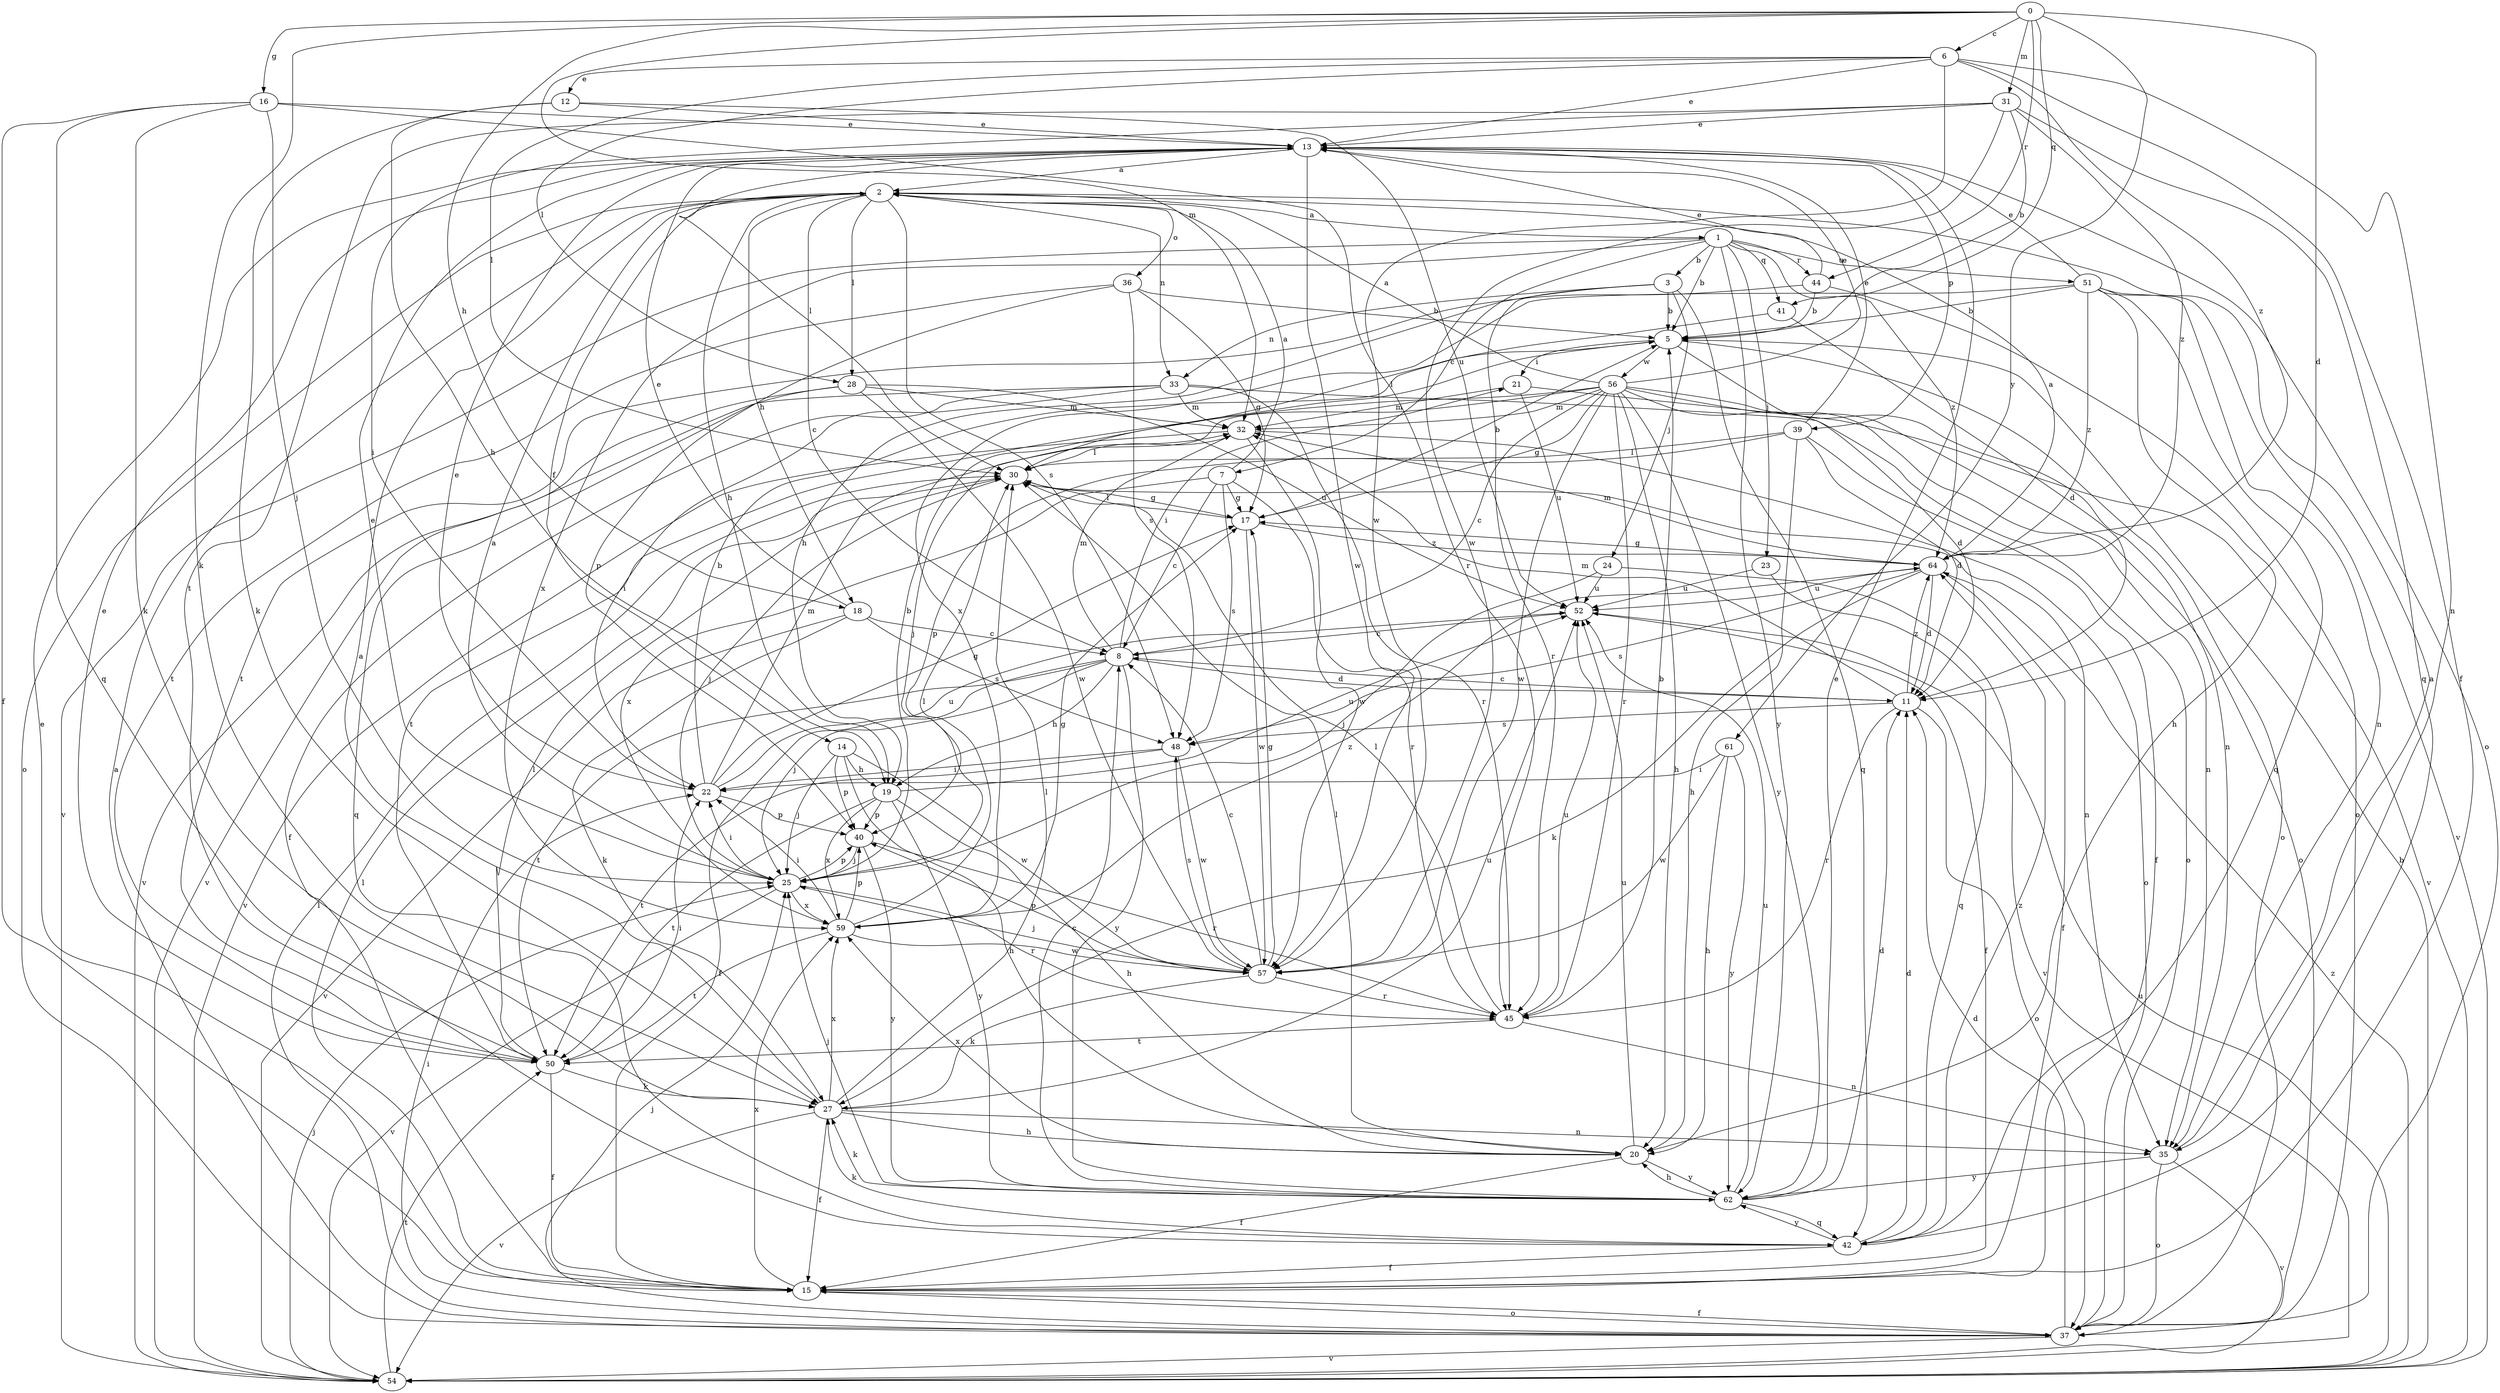strict digraph  {
0;
1;
2;
3;
5;
6;
7;
8;
11;
12;
13;
14;
15;
16;
17;
18;
19;
20;
21;
22;
23;
24;
25;
27;
28;
30;
31;
32;
33;
35;
36;
37;
39;
40;
41;
42;
44;
45;
48;
50;
51;
52;
54;
56;
57;
59;
61;
62;
64;
0 -> 6  [label=c];
0 -> 11  [label=d];
0 -> 16  [label=g];
0 -> 18  [label=h];
0 -> 27  [label=k];
0 -> 31  [label=m];
0 -> 32  [label=m];
0 -> 41  [label=q];
0 -> 44  [label=r];
0 -> 61  [label=y];
1 -> 3  [label=b];
1 -> 5  [label=b];
1 -> 7  [label=c];
1 -> 23  [label=j];
1 -> 41  [label=q];
1 -> 44  [label=r];
1 -> 51  [label=u];
1 -> 54  [label=v];
1 -> 59  [label=x];
1 -> 62  [label=y];
1 -> 64  [label=z];
2 -> 1  [label=a];
2 -> 8  [label=c];
2 -> 14  [label=f];
2 -> 18  [label=h];
2 -> 19  [label=h];
2 -> 28  [label=l];
2 -> 33  [label=n];
2 -> 36  [label=o];
2 -> 37  [label=o];
2 -> 48  [label=s];
3 -> 5  [label=b];
3 -> 19  [label=h];
3 -> 24  [label=j];
3 -> 33  [label=n];
3 -> 42  [label=q];
3 -> 45  [label=r];
5 -> 21  [label=i];
5 -> 35  [label=n];
5 -> 37  [label=o];
5 -> 56  [label=w];
6 -> 12  [label=e];
6 -> 13  [label=e];
6 -> 15  [label=f];
6 -> 28  [label=l];
6 -> 30  [label=l];
6 -> 35  [label=n];
6 -> 57  [label=w];
6 -> 64  [label=z];
7 -> 2  [label=a];
7 -> 8  [label=c];
7 -> 17  [label=g];
7 -> 45  [label=r];
7 -> 48  [label=s];
7 -> 59  [label=x];
8 -> 11  [label=d];
8 -> 15  [label=f];
8 -> 19  [label=h];
8 -> 21  [label=i];
8 -> 25  [label=j];
8 -> 32  [label=m];
8 -> 50  [label=t];
8 -> 62  [label=y];
11 -> 8  [label=c];
11 -> 32  [label=m];
11 -> 37  [label=o];
11 -> 45  [label=r];
11 -> 48  [label=s];
11 -> 64  [label=z];
12 -> 13  [label=e];
12 -> 19  [label=h];
12 -> 27  [label=k];
12 -> 52  [label=u];
13 -> 2  [label=a];
13 -> 30  [label=l];
13 -> 37  [label=o];
13 -> 39  [label=p];
13 -> 57  [label=w];
14 -> 19  [label=h];
14 -> 20  [label=h];
14 -> 25  [label=j];
14 -> 40  [label=p];
14 -> 57  [label=w];
15 -> 13  [label=e];
15 -> 30  [label=l];
15 -> 37  [label=o];
15 -> 59  [label=x];
16 -> 13  [label=e];
16 -> 15  [label=f];
16 -> 25  [label=j];
16 -> 27  [label=k];
16 -> 42  [label=q];
16 -> 45  [label=r];
17 -> 5  [label=b];
17 -> 30  [label=l];
17 -> 57  [label=w];
17 -> 64  [label=z];
18 -> 8  [label=c];
18 -> 13  [label=e];
18 -> 27  [label=k];
18 -> 48  [label=s];
18 -> 54  [label=v];
19 -> 20  [label=h];
19 -> 40  [label=p];
19 -> 50  [label=t];
19 -> 52  [label=u];
19 -> 59  [label=x];
19 -> 62  [label=y];
20 -> 15  [label=f];
20 -> 30  [label=l];
20 -> 52  [label=u];
20 -> 59  [label=x];
20 -> 62  [label=y];
21 -> 32  [label=m];
21 -> 52  [label=u];
21 -> 54  [label=v];
22 -> 5  [label=b];
22 -> 13  [label=e];
22 -> 17  [label=g];
22 -> 32  [label=m];
22 -> 40  [label=p];
22 -> 52  [label=u];
23 -> 42  [label=q];
23 -> 52  [label=u];
24 -> 25  [label=j];
24 -> 52  [label=u];
24 -> 54  [label=v];
25 -> 2  [label=a];
25 -> 5  [label=b];
25 -> 13  [label=e];
25 -> 22  [label=i];
25 -> 40  [label=p];
25 -> 45  [label=r];
25 -> 54  [label=v];
25 -> 59  [label=x];
27 -> 2  [label=a];
27 -> 15  [label=f];
27 -> 20  [label=h];
27 -> 30  [label=l];
27 -> 35  [label=n];
27 -> 52  [label=u];
27 -> 54  [label=v];
27 -> 59  [label=x];
28 -> 32  [label=m];
28 -> 42  [label=q];
28 -> 52  [label=u];
28 -> 54  [label=v];
28 -> 57  [label=w];
30 -> 17  [label=g];
30 -> 25  [label=j];
30 -> 35  [label=n];
31 -> 5  [label=b];
31 -> 13  [label=e];
31 -> 22  [label=i];
31 -> 42  [label=q];
31 -> 50  [label=t];
31 -> 57  [label=w];
31 -> 64  [label=z];
32 -> 30  [label=l];
32 -> 37  [label=o];
32 -> 54  [label=v];
32 -> 57  [label=w];
33 -> 15  [label=f];
33 -> 22  [label=i];
33 -> 32  [label=m];
33 -> 37  [label=o];
33 -> 45  [label=r];
33 -> 54  [label=v];
35 -> 2  [label=a];
35 -> 37  [label=o];
35 -> 54  [label=v];
35 -> 62  [label=y];
36 -> 5  [label=b];
36 -> 17  [label=g];
36 -> 40  [label=p];
36 -> 48  [label=s];
36 -> 50  [label=t];
37 -> 2  [label=a];
37 -> 11  [label=d];
37 -> 15  [label=f];
37 -> 22  [label=i];
37 -> 25  [label=j];
37 -> 30  [label=l];
37 -> 54  [label=v];
39 -> 11  [label=d];
39 -> 13  [label=e];
39 -> 15  [label=f];
39 -> 20  [label=h];
39 -> 30  [label=l];
39 -> 40  [label=p];
40 -> 25  [label=j];
40 -> 45  [label=r];
40 -> 62  [label=y];
41 -> 11  [label=d];
41 -> 30  [label=l];
42 -> 11  [label=d];
42 -> 15  [label=f];
42 -> 27  [label=k];
42 -> 62  [label=y];
42 -> 64  [label=z];
44 -> 5  [label=b];
44 -> 13  [label=e];
44 -> 37  [label=o];
44 -> 50  [label=t];
45 -> 5  [label=b];
45 -> 30  [label=l];
45 -> 35  [label=n];
45 -> 50  [label=t];
45 -> 52  [label=u];
48 -> 22  [label=i];
48 -> 50  [label=t];
48 -> 57  [label=w];
50 -> 13  [label=e];
50 -> 15  [label=f];
50 -> 22  [label=i];
50 -> 27  [label=k];
50 -> 30  [label=l];
51 -> 5  [label=b];
51 -> 13  [label=e];
51 -> 20  [label=h];
51 -> 35  [label=n];
51 -> 42  [label=q];
51 -> 54  [label=v];
51 -> 59  [label=x];
51 -> 64  [label=z];
52 -> 8  [label=c];
52 -> 15  [label=f];
54 -> 5  [label=b];
54 -> 25  [label=j];
54 -> 50  [label=t];
54 -> 52  [label=u];
54 -> 64  [label=z];
56 -> 2  [label=a];
56 -> 8  [label=c];
56 -> 11  [label=d];
56 -> 13  [label=e];
56 -> 17  [label=g];
56 -> 20  [label=h];
56 -> 25  [label=j];
56 -> 32  [label=m];
56 -> 35  [label=n];
56 -> 37  [label=o];
56 -> 45  [label=r];
56 -> 50  [label=t];
56 -> 57  [label=w];
56 -> 62  [label=y];
57 -> 8  [label=c];
57 -> 17  [label=g];
57 -> 25  [label=j];
57 -> 27  [label=k];
57 -> 40  [label=p];
57 -> 45  [label=r];
57 -> 48  [label=s];
59 -> 17  [label=g];
59 -> 22  [label=i];
59 -> 30  [label=l];
59 -> 40  [label=p];
59 -> 50  [label=t];
59 -> 57  [label=w];
59 -> 64  [label=z];
61 -> 20  [label=h];
61 -> 22  [label=i];
61 -> 57  [label=w];
61 -> 62  [label=y];
62 -> 8  [label=c];
62 -> 11  [label=d];
62 -> 13  [label=e];
62 -> 20  [label=h];
62 -> 25  [label=j];
62 -> 27  [label=k];
62 -> 42  [label=q];
62 -> 52  [label=u];
64 -> 2  [label=a];
64 -> 11  [label=d];
64 -> 15  [label=f];
64 -> 17  [label=g];
64 -> 27  [label=k];
64 -> 32  [label=m];
64 -> 48  [label=s];
64 -> 52  [label=u];
}
